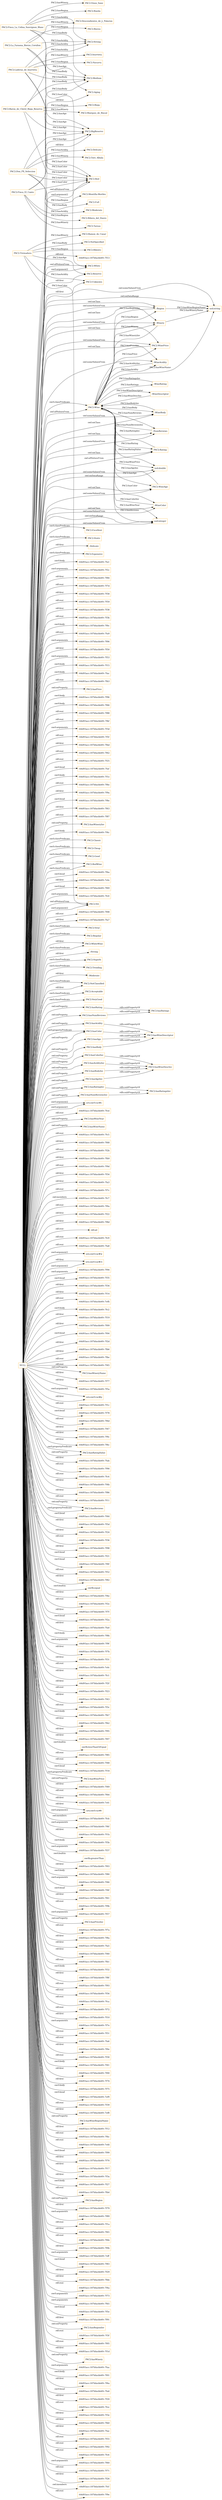 digraph ar2dtool_diagram { 
rankdir=LR;
size="1501"
node [shape = rectangle, color="orange"]; "PAC2:White" "PAC2:Wine" "PAC2:Excellent" "PAC2:Static" ":Delicate" "PAC2:Expensive" "PAC2:Aging" "PAC2:Classic" ":WineDescriptor" "PAC2:Cheap" ":Region" "PAC2:WinePrice" ":WineAcidity" "PAC2:Good" "PAC2:RedWine" "PAC2:Reserve" "PAC2:Viral" "PAC2:Rating" "PAC2:Regular" ":Winery" "PAC2:WineAge" "PAC2:WhiteWine" ":WineColor" "PAC2:Unknown" "PAC2:BigReserve" ":WineBody" ":Strong" ":WineRating" "PAC2:Superb" "PAC2:Red" "PAC2:Trending" ":Moderate" "PAC2:NotClassified" "PAC2:NotSpecified" ":NumReviews" "PAC2:Acceptable" "PAC2:VeryGood" "PAC2:NA" ; /*classes style*/
	"PAC2:Treixadura" -> "PAC2:Ribeiro" [ label = "PAC2:hasRegion" ];
	"PAC2:Treixadura" -> "PAC2:NA" [ label = "PAC2:hasColor" ];
	"PAC2:Treixadura" -> "PAC2:Reserve" [ label = "PAC2:hasAge" ];
	"PAC2:Treixadura" -> "PAC2:Ramon_do_Casar" [ label = "PAC2:hasWinery" ];
	"PAC2:Treixadura" -> "PAC2:NotSpecified" [ label = "PAC2:hasBody" ];
	"PAC2:Treixadura" -> "PAC2:Unknown" [ label = "PAC2:hasAcidity" ];
	"PAC2:hasNumReviews" -> "PAC2:hasRatings" [ label = "rdfs:subPropertyOf" ];
	"PAC2:hasBody" -> "PAC2:hasWineDescriptor" [ label = "rdfs:subPropertyOf" ];
	"PAC2:hasAgeInv" -> "PAC2:hasWineDescInv" [ label = "rdfs:subPropertyOf" ];
	"PAC2:Finca_El_Canto" -> "PAC2:Red" [ label = "PAC2:hasColor" ];
	"PAC2:Finca_El_Canto" -> "PAC2:Tarsus" [ label = "PAC2:hasWinery" ];
	"PAC2:Finca_El_Canto" -> "PAC2:BigReserve" [ label = "PAC2:hasAge" ];
	"PAC2:Finca_El_Canto" -> "PAC2:Medium" [ label = "PAC2:hasBody" ];
	"PAC2:Finca_El_Canto" -> "PAC2:Moderate" [ label = "PAC2:hasAcidity" ];
	"PAC2:Finca_El_Canto" -> "PAC2:Ribera_del_Duero" [ label = "PAC2:hasRegion" ];
	"PAC2:La_Faraona_Bierzo_Corullon" -> "PAC2:Bierzo" [ label = "PAC2:hasRegion" ];
	"PAC2:La_Faraona_Bierzo_Corullon" -> "PAC2:BigReserve" [ label = "PAC2:hasAge" ];
	"PAC2:La_Faraona_Bierzo_Corullon" -> "PAC2:Descendientes_de_J._Palacios" [ label = "PAC2:hasWinery" ];
	"PAC2:La_Faraona_Bierzo_Corullon" -> "PAC2:Medium" [ label = "PAC2:hasBody" ];
	"PAC2:La_Faraona_Bierzo_Corullon" -> "PAC2:Red" [ label = "PAC2:hasColor" ];
	"PAC2:La_Faraona_Bierzo_Corullon" -> "PAC2:Strong" [ label = "PAC2:hasAcidity" ];
	"PAC2:hasNumReviewsInv" -> "PAC2:hasRatingsInv" [ label = "rdfs:subPropertyOf" ];
	"PAC2:hasAcidity" -> "PAC2:hasWineDescriptor" [ label = "rdfs:subPropertyOf" ];
	"PAC2:hasColorInv" -> "PAC2:hasWineDescInv" [ label = "rdfs:subPropertyOf" ];
	"PAC2:hasRatingInv" -> "PAC2:hasRatingsInv" [ label = "rdfs:subPropertyOf" ];
	"PAC2:hasColor" -> "PAC2:hasWineDescriptor" [ label = "rdfs:subPropertyOf" ];
	"PAC2:hasRating" -> "PAC2:hasRatings" [ label = "rdfs:subPropertyOf" ];
	"NULL" -> "urn:swrl:var#c" [ label = "swrl:argument1" ];
	"NULL" -> "-64d93acc:187bfacbb49:-7fcd" [ label = "rdf:rest" ];
	"NULL" -> "PAC2:hasNumReviews" [ label = "owl:onProperty" ];
	"NULL" -> "PAC2:hasWineYear" [ label = "owl:onProperty" ];
	"NULL" -> "PAC2:hasWineName" [ label = "owl:onProperty" ];
	"NULL" -> "-64d93acc:187bfacbb49:-7fc5" [ label = "rdf:rest" ];
	"NULL" -> "-64d93acc:187bfacbb49:-7f68" [ label = "rdf:first" ];
	"NULL" -> "-64d93acc:187bfacbb49:-7f2b" [ label = "rdf:rest" ];
	"NULL" -> "-64d93acc:187bfacbb49:-7fb9" [ label = "rdf:first" ];
	"NULL" -> "-64d93acc:187bfacbb49:-7f9d" [ label = "rdf:rest" ];
	"NULL" -> "-64d93acc:187bfacbb49:-7f54" [ label = "rdf:first" ];
	"NULL" -> "PAC2:NotClassified" [ label = "rdf:first" ];
	"NULL" -> "PAC2:hasRating" [ label = "owl:onProperty" ];
	"NULL" -> "-64d93acc:187bfacbb49:-7fa3" [ label = "rdf:first" ];
	"NULL" -> "-64d93acc:187bfacbb49:-7f7c" [ label = "rdf:rest" ];
	"NULL" -> "-64d93acc:187bfacbb49:-7fc7" [ label = "owl:members" ];
	"NULL" -> "-64d93acc:187bfacbb49:-7f0a" [ label = "rdf:rest" ];
	"NULL" -> "-64d93acc:187bfacbb49:-7f22" [ label = "rdf:first" ];
	"NULL" -> ":WineAcidity" [ label = "owl:onClass" ];
	"NULL" -> "-64d93acc:187bfacbb49:-7f8d" [ label = "rdf:first" ];
	"NULL" -> "PAC2:Superb" [ label = "swrl:classPredicate" ];
	"NULL" -> "rdf:nil" [ label = "rdf:rest" ];
	"NULL" -> ":WineBody" [ label = "owl:someValuesFrom" ];
	"NULL" -> "-64d93acc:187bfacbb49:-7fc9" [ label = "rdf:rest" ];
	"NULL" -> ":Winery" [ label = "owl:someValuesFrom" ];
	"NULL" -> ":Winery" [ label = "owl:onClass" ];
	"NULL" -> "-64d93acc:187bfacbb49:-7fa8" [ label = "rdf:rest" ];
	"NULL" -> "urn:swrl:var#w" [ label = "swrl:argument1" ];
	"NULL" -> "urn:swrl:var#rv" [ label = "swrl:argument2" ];
	"NULL" -> "-64d93acc:187bfacbb49:-7f94" [ label = "swrl:arguments" ];
	"NULL" -> "-64d93acc:187bfacbb49:-7f35" [ label = "swrl:head" ];
	"NULL" -> "-64d93acc:187bfacbb49:-7f34" [ label = "rdf:first" ];
	"NULL" -> "PAC2:Cheap" [ label = "swrl:classPredicate" ];
	"NULL" -> "-64d93acc:187bfacbb49:-7f14" [ label = "rdf:first" ];
	"NULL" -> ":WineBody" [ label = "owl:onClass" ];
	"NULL" -> "-64d93acc:187bfacbb49:-7efb" [ label = "rdf:rest" ];
	"NULL" -> "-64d93acc:187bfacbb49:-7fc2" [ label = "swrl:body" ];
	"NULL" -> "PAC2:NA" [ label = "swrl:argument2" ];
	"NULL" -> "-64d93acc:187bfacbb49:-7f19" [ label = "rdf:first" ];
	"NULL" -> "PAC2:Rating" [ label = "owl:onClass" ];
	"NULL" -> "-64d93acc:187bfacbb49:-7f09" [ label = "rdf:first" ];
	"NULL" -> "PAC2:White" [ label = "owl:allValuesFrom" ];
	"NULL" -> "-64d93acc:187bfacbb49:-7f04" [ label = "swrl:head" ];
	"NULL" -> "-64d93acc:187bfacbb49:-7f2d" [ label = "rdf:first" ];
	"NULL" -> "-64d93acc:187bfacbb49:-7fb6" [ label = "rdf:first" ];
	"NULL" -> "-64d93acc:187bfacbb49:-7fbe" [ label = "rdf:rest" ];
	"NULL" -> "-64d93acc:187bfacbb49:-7f45" [ label = "rdf:rest" ];
	"NULL" -> "PAC2:hasWineryName" [ label = "owl:onProperty" ];
	"NULL" -> "-64d93acc:187bfacbb49:-7f77" [ label = "rdf:first" ];
	"NULL" -> "-64d93acc:187bfacbb49:-7f5a" [ label = "rdf:first" ];
	"NULL" -> "urn:swrl:var#p" [ label = "rdf:first" ];
	"NULL" -> "-64d93acc:187bfacbb49:-7f1c" [ label = "rdf:rest" ];
	"NULL" -> "-64d93acc:187bfacbb49:-7f78" [ label = "swrl:head" ];
	"NULL" -> "-64d93acc:187bfacbb49:-7f6d" [ label = "rdf:rest" ];
	"NULL" -> "-64d93acc:187bfacbb49:-7f47" [ label = "rdf:first" ];
	"NULL" -> "xsd:double" [ label = "owl:onDataRange" ];
	"NULL" -> "-64d93acc:187bfacbb49:-7f9c" [ label = "rdf:first" ];
	"NULL" -> "PAC2:hasAge" [ label = "owl:onProperty" ];
	"NULL" -> "-64d93acc:187bfacbb49:-7f6c" [ label = "rdf:first" ];
	"NULL" -> "PAC2:hasRatingValue" [ label = "owl:onProperty" ];
	"NULL" -> "-64d93acc:187bfacbb49:-7fab" [ label = "rdf:first" ];
	"NULL" -> "-64d93acc:187bfacbb49:-7f90" [ label = "rdf:rest" ];
	"NULL" -> "-64d93acc:187bfacbb49:-7fc4" [ label = "rdf:rest" ];
	"NULL" -> "-64d93acc:187bfacbb49:-7f4b" [ label = "rdf:first" ];
	"NULL" -> ":WineAcidity" [ label = "owl:someValuesFrom" ];
	"NULL" -> "-64d93acc:187bfacbb49:-7f86" [ label = "rdf:first" ];
	"NULL" -> "-64d93acc:187bfacbb49:-7f11" [ label = "rdf:rest" ];
	"NULL" -> "urn:swrl:var#p" [ label = "swrl:argument2" ];
	"NULL" -> "PAC2:hasReviews" [ label = "swrl:propertyPredicate" ];
	"NULL" -> "-64d93acc:187bfacbb49:-7f44" [ label = "swrl:head" ];
	"NULL" -> "xsd:string" [ label = "owl:someValuesFrom" ];
	"NULL" -> "-64d93acc:187bfacbb49:-7f5d" [ label = "rdf:first" ];
	"NULL" -> "PAC2:hasAcidity" [ label = "owl:onProperty" ];
	"NULL" -> "-64d93acc:187bfacbb49:-7f24" [ label = "rdf:first" ];
	"NULL" -> "-64d93acc:187bfacbb49:-7f36" [ label = "rdf:rest" ];
	"NULL" -> "-64d93acc:187bfacbb49:-7f98" [ label = "rdf:first" ];
	"NULL" -> "-64d93acc:187bfacbb49:-7f21" [ label = "swrl:head" ];
	"NULL" -> "-64d93acc:187bfacbb49:-7f0f" [ label = "swrl:head" ];
	"NULL" -> "-64d93acc:187bfacbb49:-7f52" [ label = "rdf:rest" ];
	"NULL" -> "-64d93acc:187bfacbb49:-7f82" [ label = "rdf:first" ];
	"NULL" -> "swrlb:equal" [ label = "swrl:builtin" ];
	"NULL" -> "PAC2:VeryGood" [ label = "swrl:classPredicate" ];
	"NULL" -> "-64d93acc:187bfacbb49:-7f4e" [ label = "rdf:first" ];
	"NULL" -> "-64d93acc:187bfacbb49:-7f2e" [ label = "rdf:rest" ];
	"NULL" -> "-64d93acc:187bfacbb49:-7f7f" [ label = "rdf:first" ];
	"NULL" -> "-64d93acc:187bfacbb49:-7f2a" [ label = "swrl:head" ];
	"NULL" -> "xsd:string" [ label = "owl:onDataRange" ];
	"NULL" -> "-64d93acc:187bfacbb49:-7fa0" [ label = "rdf:first" ];
	"NULL" -> ":Strong" [ label = "rdf:first" ];
	"NULL" -> "PAC2:hasBody" [ label = "owl:onProperty" ];
	"NULL" -> "PAC2:Red" [ label = "swrl:argument2" ];
	"NULL" -> "PAC2:hasAcidityInv" [ label = "owl:onProperty" ];
	"NULL" -> "-64d93acc:187bfacbb49:-7f8b" [ label = "swrl:body" ];
	"NULL" -> "-64d93acc:187bfacbb49:-7f9f" [ label = "swrl:arguments" ];
	"NULL" -> "-64d93acc:187bfacbb49:-7f7b" [ label = "rdf:first" ];
	"NULL" -> ":WineColor" [ label = "owl:someValuesFrom" ];
	"NULL" -> "-64d93acc:187bfacbb49:-7f31" [ label = "rdf:first" ];
	"NULL" -> "PAC2:Wine" [ label = "owl:allValuesFrom" ];
	"NULL" -> "-64d93acc:187bfacbb49:-7efe" [ label = "rdf:rest" ];
	"NULL" -> "-64d93acc:187bfacbb49:-7fc1" [ label = "rdf:first" ];
	"NULL" -> "-64d93acc:187bfacbb49:-7f2f" [ label = "rdf:first" ];
	"NULL" -> "PAC2:Expensive" [ label = "swrl:classPredicate" ];
	"NULL" -> "-64d93acc:187bfacbb49:-7f23" [ label = "rdf:rest" ];
	"NULL" -> ":Region" [ label = "owl:onClass" ];
	"NULL" -> "-64d93acc:187bfacbb49:-7f43" [ label = "rdf:first" ];
	"NULL" -> "-64d93acc:187bfacbb49:-7f3c" [ label = "rdf:rest" ];
	"NULL" -> "-64d93acc:187bfacbb49:-7fb7" [ label = "swrl:body" ];
	"NULL" -> "-64d93acc:187bfacbb49:-7fb2" [ label = "rdf:first" ];
	"NULL" -> "-64d93acc:187bfacbb49:-7f95" [ label = "rdf:first" ];
	"NULL" -> "-64d93acc:187bfacbb49:-7f07" [ label = "rdf:first" ];
	"NULL" -> "swrlb:lessThanOrEqual" [ label = "swrl:builtin" ];
	"NULL" -> "-64d93acc:187bfacbb49:-7f85" [ label = "rdf:rest" ];
	"NULL" -> ":Region" [ label = "owl:someValuesFrom" ];
	"NULL" -> "-64d93acc:187bfacbb49:-7f48" [ label = "rdf:rest" ];
	"NULL" -> "-64d93acc:187bfacbb49:-7f18" [ label = "swrl:head" ];
	"NULL" -> "PAC2:hasWinePrice" [ label = "owl:onProperty" ];
	"NULL" -> "-64d93acc:187bfacbb49:-7f49" [ label = "rdf:first" ];
	"NULL" -> "-64d93acc:187bfacbb49:-7f64" [ label = "rdf:rest" ];
	"NULL" -> "-64d93acc:187bfacbb49:-7efc" [ label = "rdf:first" ];
	"NULL" -> "urn:swrl:var#r" [ label = "swrl:argument2" ];
	"NULL" -> "-64d93acc:187bfacbb49:-7fcb" [ label = "owl:members" ];
	"NULL" -> "-64d93acc:187bfacbb49:-7f6f" [ label = "swrl:arguments" ];
	"NULL" -> "-64d93acc:187bfacbb49:-7f1b" [ label = "rdf:first" ];
	"NULL" -> ":Moderate" [ label = "rdf:first" ];
	"NULL" -> "-64d93acc:187bfacbb49:-7f5b" [ label = "swrl:body" ];
	"NULL" -> "-64d93acc:187bfacbb49:-7f37" [ label = "swrl:arguments" ];
	"NULL" -> "swrlb:greaterThan" [ label = "swrl:builtin" ];
	"NULL" -> "-64d93acc:187bfacbb49:-7f03" [ label = "rdf:first" ];
	"NULL" -> "-64d93acc:187bfacbb49:-7f80" [ label = "swrl:body" ];
	"NULL" -> "PAC2:White" [ label = "swrl:argument2" ];
	"NULL" -> "-64d93acc:187bfacbb49:-7f46" [ label = "swrl:arguments" ];
	"NULL" -> "-64d93acc:187bfacbb49:-7f4f" [ label = "swrl:head" ];
	"NULL" -> "-64d93acc:187bfacbb49:-7f61" [ label = "rdf:first" ];
	"NULL" -> "PAC2:RedWine" [ label = "swrl:classPredicate" ];
	"NULL" -> "PAC2:BigReserve" [ label = "rdf:first" ];
	"NULL" -> "PAC2:hasColor" [ label = "owl:onProperty" ];
	"NULL" -> "-64d93acc:187bfacbb49:-7f9b" [ label = "rdf:rest" ];
	"NULL" -> "-64d93acc:187bfacbb49:-7f57" [ label = "swrl:arguments" ];
	"NULL" -> "PAC2:hasPriceInv" [ label = "owl:onProperty" ];
	"NULL" -> "-64d93acc:187bfacbb49:-7f7a" [ label = "rdf:rest" ];
	"NULL" -> "PAC2:Trending" [ label = "swrl:classPredicate" ];
	"NULL" -> "-64d93acc:187bfacbb49:-7f8a" [ label = "rdf:first" ];
	"NULL" -> "-64d93acc:187bfacbb49:-7fa5" [ label = "rdf:first" ];
	"NULL" -> "-64d93acc:187bfacbb49:-7f40" [ label = "rdf:first" ];
	"NULL" -> "PAC2:Classic" [ label = "swrl:classPredicate" ];
	"NULL" -> "-64d93acc:187bfacbb49:-7fb1" [ label = "rdf:rest" ];
	"NULL" -> "-64d93acc:187bfacbb49:-7f32" [ label = "swrl:body" ];
	"NULL" -> "-64d93acc:187bfacbb49:-7f8f" [ label = "rdf:first" ];
	"NULL" -> "-64d93acc:187bfacbb49:-7f93" [ label = "rdf:rest" ];
	"NULL" -> "-64d93acc:187bfacbb49:-7f56" [ label = "rdf:rest" ];
	"NULL" -> "-64d93acc:187bfacbb49:-7fca" [ label = "rdf:rest" ];
	"NULL" -> "-64d93acc:187bfacbb49:-7f72" [ label = "rdf:rest" ];
	"NULL" -> "-64d93acc:187bfacbb49:-7f10" [ label = "rdf:first" ];
	"NULL" -> "-64d93acc:187bfacbb49:-7f7e" [ label = "swrl:arguments" ];
	"NULL" -> "-64d93acc:187bfacbb49:-7f51" [ label = "rdf:rest" ];
	"NULL" -> "-64d93acc:187bfacbb49:-7fa6" [ label = "rdf:rest" ];
	"NULL" -> "PAC2:hasColorInv" [ label = "owl:onProperty" ];
	"NULL" -> "PAC2:WineAge" [ label = "owl:onClass" ];
	"NULL" -> ":Delicate" [ label = "rdf:first" ];
	"NULL" -> "-64d93acc:187bfacbb49:-7f0e" [ label = "rdf:first" ];
	"NULL" -> "PAC2:Rating" [ label = "owl:allValuesFrom" ];
	"NULL" -> "-64d93acc:187bfacbb49:-7f30" [ label = "rdf:rest" ];
	"NULL" -> "-64d93acc:187bfacbb49:-7f41" [ label = "swrl:body" ];
	"NULL" -> "PAC2:Unknown" [ label = "rdf:first" ];
	"NULL" -> "PAC2:hasReviews" [ label = "owl:onProperty" ];
	"NULL" -> "-64d93acc:187bfacbb49:-7f00" [ label = "rdf:first" ];
	"NULL" -> "PAC2:Viral" [ label = "swrl:classPredicate" ];
	"NULL" -> "-64d93acc:187bfacbb49:-7f74" [ label = "rdf:first" ];
	"NULL" -> "-64d93acc:187bfacbb49:-7f75" [ label = "swrl:body" ];
	"NULL" -> "-64d93acc:187bfacbb49:-7ef9" [ label = "swrl:head" ];
	"NULL" -> "-64d93acc:187bfacbb49:-7f39" [ label = "rdf:rest" ];
	"NULL" -> "PAC2:hasWinePrice" [ label = "swrl:propertyPredicate" ];
	"NULL" -> "PAC2:NotClassified" [ label = "swrl:classPredicate" ];
	"NULL" -> "-64d93acc:187bfacbb49:-7ef8" [ label = "rdf:first" ];
	"NULL" -> "PAC2:hasColor" [ label = "swrl:propertyPredicate" ];
	"NULL" -> "PAC2:hasWineRegionName" [ label = "owl:onProperty" ];
	"NULL" -> "PAC2:WinePrice" [ label = "owl:onClass" ];
	"NULL" -> "-64d93acc:187bfacbb49:-7f12" [ label = "rdf:first" ];
	"NULL" -> "PAC2:Wine" [ label = "swrl:classPredicate" ];
	"NULL" -> "-64d93acc:187bfacbb49:-7fbc" [ label = "rdf:rest" ];
	"NULL" -> "-64d93acc:187bfacbb49:-7efd" [ label = "rdf:rest" ];
	"NULL" -> "-64d93acc:187bfacbb49:-7f99" [ label = "swrl:head" ];
	"NULL" -> "-64d93acc:187bfacbb49:-7f70" [ label = "rdf:first" ];
	"NULL" -> "-64d93acc:187bfacbb49:-7f17" [ label = "rdf:first" ];
	"NULL" -> "-64d93acc:187bfacbb49:-7f3a" [ label = "rdf:first" ];
	"NULL" -> "PAC2:Reserve" [ label = "rdf:first" ];
	"NULL" -> "-64d93acc:187bfacbb49:-7f27" [ label = "swrl:body" ];
	"NULL" -> "-64d93acc:187bfacbb49:-7fb4" [ label = "rdf:rest" ];
	"NULL" -> "PAC2:Red" [ label = "owl:allValuesFrom" ];
	"NULL" -> "PAC2:hasRegion" [ label = "owl:onProperty" ];
	"NULL" -> "-64d93acc:187bfacbb49:-7f79" [ label = "rdf:first" ];
	"NULL" -> "urn:swrl:var#rv" [ label = "rdf:first" ];
	"NULL" -> "-64d93acc:187bfacbb49:-7f89" [ label = "swrl:arguments" ];
	"NULL" -> "urn:swrl:var#r" [ label = "rdf:first" ];
	"NULL" -> "-64d93acc:187bfacbb49:-7f1a" [ label = "rdf:rest" ];
	"NULL" -> "-64d93acc:187bfacbb49:-7f65" [ label = "rdf:first" ];
	"NULL" -> "-64d93acc:187bfacbb49:-7f6b" [ label = "rdf:rest" ];
	"NULL" -> "-64d93acc:187bfacbb49:-7f0b" [ label = "rdf:first" ];
	"NULL" -> "-64d93acc:187bfacbb49:-7eff" [ label = "swrl:arguments" ];
	"NULL" -> "-64d93acc:187bfacbb49:-7f83" [ label = "swrl:head" ];
	"NULL" -> "-64d93acc:187bfacbb49:-7f29" [ label = "rdf:first" ];
	"NULL" -> "-64d93acc:187bfacbb49:-7fbb" [ label = "rdf:first" ];
	"NULL" -> "-64d93acc:187bfacbb49:-7f4a" [ label = "rdf:rest" ];
	"NULL" -> ":NumReviews" [ label = "owl:someValuesFrom" ];
	"NULL" -> "PAC2:Regular" [ label = "swrl:classPredicate" ];
	"NULL" -> "-64d93acc:187bfacbb49:-7f73" [ label = "swrl:arguments" ];
	"NULL" -> "-64d93acc:187bfacbb49:-7fb5" [ label = "swrl:arguments" ];
	"NULL" -> "-64d93acc:187bfacbb49:-7f5e" [ label = "swrl:head" ];
	"NULL" -> "xsd:double" [ label = "owl:someValuesFrom" ];
	"NULL" -> "-64d93acc:187bfacbb49:-7f91" [ label = "rdf:first" ];
	"NULL" -> "PAC2:hasRegionInv" [ label = "owl:onProperty" ];
	"NULL" -> "PAC2:hasRatingValue" [ label = "swrl:propertyPredicate" ];
	"NULL" -> "PAC2:Acceptable" [ label = "swrl:classPredicate" ];
	"NULL" -> "-64d93acc:187bfacbb49:-7f3f" [ label = "rdf:rest" ];
	"NULL" -> "-64d93acc:187bfacbb49:-7f05" [ label = "rdf:rest" ];
	"NULL" -> "-64d93acc:187bfacbb49:-7f1d" [ label = "rdf:first" ];
	"NULL" -> "xsd:integer" [ label = "owl:onDataRange" ];
	"NULL" -> "PAC2:hasWinery" [ label = "owl:onProperty" ];
	"NULL" -> "PAC2:Aging" [ label = "rdf:first" ];
	"NULL" -> "-64d93acc:187bfacbb49:-7faa" [ label = "swrl:arguments" ];
	"NULL" -> "PAC2:Static" [ label = "swrl:classPredicate" ];
	"NULL" -> "PAC2:hasAgeInv" [ label = "owl:onProperty" ];
	"NULL" -> "-64d93acc:187bfacbb49:-7f01" [ label = "swrl:body" ];
	"NULL" -> "-64d93acc:187bfacbb49:-7f6a" [ label = "rdf:first" ];
	"NULL" -> "PAC2:WhiteWine" [ label = "swrl:classPredicate" ];
	"NULL" -> "-64d93acc:187bfacbb49:-7fa4" [ label = "swrl:head" ];
	"NULL" -> "-64d93acc:187bfacbb49:-7f20" [ label = "rdf:first" ];
	"NULL" -> "PAC2:WineAge" [ label = "owl:someValuesFrom" ];
	"NULL" -> "-64d93acc:187bfacbb49:-7fce" [ label = "rdf:rest" ];
	"NULL" -> "-64d93acc:187bfacbb49:-7f3e" [ label = "rdf:first" ];
	"NULL" -> "PAC2:hasNumReviewsInv" [ label = "owl:onProperty" ];
	"NULL" -> "-64d93acc:187bfacbb49:-7fb0" [ label = "rdf:first" ];
	"NULL" -> "-64d93acc:187bfacbb49:-7fae" [ label = "rdf:first" ];
	"NULL" -> "-64d93acc:187bfacbb49:-7f55" [ label = "rdf:rest" ];
	"NULL" -> "-64d93acc:187bfacbb49:-7f92" [ label = "rdf:rest" ];
	"NULL" -> "PAC2:WinePrice" [ label = "owl:someValuesFrom" ];
	"NULL" -> "-64d93acc:187bfacbb49:-7fc6" [ label = "rdf:rest" ];
	"NULL" -> "PAC2:Excellent" [ label = "swrl:classPredicate" ];
	"NULL" -> "-64d93acc:187bfacbb49:-7f60" [ label = "swrl:arguments" ];
	"NULL" -> "-64d93acc:187bfacbb49:-7f71" [ label = "rdf:rest" ];
	"NULL" -> "-64d93acc:187bfacbb49:-7f26" [ label = "rdf:first" ];
	"NULL" -> "-64d93acc:187bfacbb49:-7fcf" [ label = "owl:members" ];
	"NULL" -> "PAC2:hasBodyInv" [ label = "owl:onProperty" ];
	"NULL" -> "-64d93acc:187bfacbb49:-7f9e" [ label = "rdf:rest" ];
	"NULL" -> "-64d93acc:187bfacbb49:-7f13" [ label = "rdf:rest" ];
	"NULL" -> "-64d93acc:187bfacbb49:-7fa1" [ label = "swrl:body" ];
	"NULL" -> "-64d93acc:187bfacbb49:-7f2c" [ label = "swrl:arguments" ];
	"NULL" -> "-64d93acc:187bfacbb49:-7f84" [ label = "rdf:first" ];
	"NULL" -> "PAC2:RedWine" [ label = "rdf:first" ];
	"NULL" -> "-64d93acc:187bfacbb49:-7f7d" [ label = "rdf:rest" ];
	"NULL" -> "xsd:integer" [ label = "owl:someValuesFrom" ];
	"NULL" -> "-64d93acc:187bfacbb49:-7f58" [ label = "rdf:first" ];
	"NULL" -> "-64d93acc:187bfacbb49:-7f59" [ label = "rdf:rest" ];
	"NULL" -> "-64d93acc:187bfacbb49:-7f38" [ label = "rdf:first" ];
	"NULL" -> "-64d93acc:187bfacbb49:-7f3b" [ label = "rdf:rest" ];
	"NULL" -> "-64d93acc:187bfacbb49:-7f0c" [ label = "swrl:body" ];
	"NULL" -> "PAC2:WhiteWine" [ label = "rdf:first" ];
	"NULL" -> "-64d93acc:187bfacbb49:-7fa9" [ label = "rdf:rest" ];
	"NULL" -> "urn:swrl:var#c" [ label = "swrl:argument2" ];
	"NULL" -> "-64d93acc:187bfacbb49:-7f06" [ label = "swrl:arguments" ];
	"NULL" -> "-64d93acc:187bfacbb49:-7f50" [ label = "rdf:first" ];
	"NULL" -> ":NumReviews" [ label = "owl:onClass" ];
	"NULL" -> "PAC2:Good" [ label = "swrl:classPredicate" ];
	"NULL" -> "-64d93acc:187bfacbb49:-7f53" [ label = "swrl:arguments" ];
	"NULL" -> "-64d93acc:187bfacbb49:-7f15" [ label = "swrl:body" ];
	"NULL" -> "-64d93acc:187bfacbb49:-7fac" [ label = "swrl:body" ];
	"NULL" -> "-64d93acc:187bfacbb49:-7fb3" [ label = "rdf:rest" ];
	"NULL" -> "PAC2:NA" [ label = "owl:allValuesFrom" ];
	"NULL" -> "PAC2:hasPrice" [ label = "owl:onProperty" ];
	"NULL" -> "-64d93acc:187bfacbb49:-7f96" [ label = "swrl:body" ];
	"NULL" -> "-64d93acc:187bfacbb49:-7f66" [ label = "swrl:body" ];
	"NULL" -> "-64d93acc:187bfacbb49:-7f88" [ label = "rdf:rest" ];
	"NULL" -> "-64d93acc:187bfacbb49:-7fbf" [ label = "rdf:rest" ];
	"NULL" -> "-64d93acc:187bfacbb49:-7f3d" [ label = "swrl:arguments" ];
	"NULL" -> "PAC2:hasRatingInv" [ label = "owl:onProperty" ];
	"NULL" -> "-64d93acc:187bfacbb49:-7f5f" [ label = "rdf:rest" ];
	"NULL" -> "-64d93acc:187bfacbb49:-7fbd" [ label = "rdf:first" ];
	"NULL" -> "-64d93acc:187bfacbb49:-7f62" [ label = "rdf:rest" ];
	"NULL" -> "-64d93acc:187bfacbb49:-7f25" [ label = "rdf:rest" ];
	"NULL" -> "-64d93acc:187bfacbb49:-7faf" [ label = "swrl:head" ];
	"NULL" -> "-64d93acc:187bfacbb49:-7f1e" [ label = "swrl:body" ];
	"NULL" -> "-64d93acc:187bfacbb49:-7f6e" [ label = "rdf:rest" ];
	"NULL" -> "-64d93acc:187bfacbb49:-7f9a" [ label = "rdf:first" ];
	"NULL" -> "-64d93acc:187bfacbb49:-7f8e" [ label = "swrl:head" ];
	"NULL" -> "-64d93acc:187bfacbb49:-7f63" [ label = "rdf:first" ];
	"NULL" -> "-64d93acc:187bfacbb49:-7f87" [ label = "rdf:rest" ];
	"NULL" -> "PAC2:hasWineryInv" [ label = "owl:onProperty" ];
	"NULL" -> "-64d93acc:187bfacbb49:-7f4c" [ label = "swrl:body" ];
	"NULL" -> "-64d93acc:187bfacbb49:-7fba" [ label = "swrl:head" ];
	"NULL" -> "-64d93acc:187bfacbb49:-7efa" [ label = "rdf:first" ];
	"NULL" -> "-64d93acc:187bfacbb49:-7f69" [ label = "swrl:head" ];
	"NULL" -> ":WineColor" [ label = "owl:onClass" ];
	"NULL" -> "-64d93acc:187bfacbb49:-7fc0" [ label = "swrl:arguments" ];
	"NULL" -> "-64d93acc:187bfacbb49:-7f08" [ label = "rdf:rest" ];
	"NULL" -> "-64d93acc:187bfacbb49:-7fa7" [ label = "rdf:first" ];
	"PAC2:Laderas_de_Inurrieta" -> "PAC2:Navarra" [ label = "PAC2:hasRegion" ];
	"PAC2:Laderas_de_Inurrieta" -> "PAC2:BigReserve" [ label = "PAC2:hasAge" ];
	"PAC2:Laderas_de_Inurrieta" -> "PAC2:Medium" [ label = "PAC2:hasBody" ];
	"PAC2:Laderas_de_Inurrieta" -> "PAC2:Red" [ label = "PAC2:hasColor" ];
	"PAC2:Laderas_de_Inurrieta" -> "PAC2:Inurrieta" [ label = "PAC2:hasWinery" ];
	"PAC2:Laderas_de_Inurrieta" -> "PAC2:Strong" [ label = "PAC2:hasAcidity" ];
	"PAC2:hasAcidityInv" -> "PAC2:hasWineDescInv" [ label = "rdfs:subPropertyOf" ];
	"PAC2:hasAge" -> "PAC2:hasWineDescriptor" [ label = "rdfs:subPropertyOf" ];
	"PAC2:Baron_de_Chirel_Rioja_Reserva" -> "PAC2:Strong" [ label = "PAC2:hasAcidity" ];
	"PAC2:Baron_de_Chirel_Rioja_Reserva" -> "PAC2:Rioja" [ label = "PAC2:hasRegion" ];
	"PAC2:Baron_de_Chirel_Rioja_Reserva" -> "PAC2:BigReserve" [ label = "PAC2:hasAge" ];
	"PAC2:Baron_de_Chirel_Rioja_Reserva" -> "PAC2:Red" [ label = "PAC2:hasColor" ];
	"PAC2:Baron_de_Chirel_Rioja_Reserva" -> "PAC2:Marques_de_Riscal" [ label = "PAC2:hasWinery" ];
	"PAC2:Baron_de_Chirel_Rioja_Reserva" -> "PAC2:Medium" [ label = "PAC2:hasBody" ];
	"PAC2:Don_PX_Seleccion" -> "PAC2:Montilla-Moriles" [ label = "PAC2:hasRegion" ];
	"PAC2:Don_PX_Seleccion" -> "PAC2:Full" [ label = "PAC2:hasBody" ];
	"PAC2:Don_PX_Seleccion" -> "PAC2:Delicate" [ label = "PAC2:hasAcidity" ];
	"PAC2:Don_PX_Seleccion" -> "PAC2:Red" [ label = "PAC2:hasColor" ];
	"PAC2:Don_PX_Seleccion" -> "PAC2:BigReserve" [ label = "PAC2:hasAge" ];
	"PAC2:Don_PX_Seleccion" -> "PAC2:Toro_Albala" [ label = "PAC2:hasWinery" ];
	"PAC2:hasBodyInv" -> "PAC2:hasWineDescInv" [ label = "rdfs:subPropertyOf" ];
	"PAC2:Finca_La_Colina_Sauvignon_Blanc" -> "PAC2:Strong" [ label = "PAC2:hasAcidity" ];
	"PAC2:Finca_La_Colina_Sauvignon_Blanc" -> "PAC2:Rueda" [ label = "PAC2:hasRegion" ];
	"PAC2:Finca_La_Colina_Sauvignon_Blanc" -> "PAC2:Medium" [ label = "PAC2:hasBody" ];
	"PAC2:Finca_La_Colina_Sauvignon_Blanc" -> "PAC2:Vinos_Sanz" [ label = "PAC2:hasWinery" ];
	"PAC2:Finca_La_Colina_Sauvignon_Blanc" -> "PAC2:White" [ label = "PAC2:hasColor" ];
	"PAC2:Finca_La_Colina_Sauvignon_Blanc" -> "PAC2:Aging" [ label = "PAC2:hasAge" ];
	":WineAcidity" -> "PAC2:Wine" [ label = "PAC2:hasAcidityInv" ];
	"PAC2:Wine" -> "PAC2:WinePrice" [ label = "PAC2:hasPrice" ];
	"PAC2:Rating" -> "PAC2:Wine" [ label = "PAC2:hasRatingInv" ];
	"PAC2:Wine" -> "xsd:integer" [ label = "PAC2:hasReviews" ];
	"PAC2:Wine" -> "PAC2:Rating" [ label = "PAC2:hasRating" ];
	"PAC2:WinePrice" -> "PAC2:Wine" [ label = "PAC2:hasPriceInv" ];
	"PAC2:Wine" -> ":NumReviews" [ label = "PAC2:hasNumReviews" ];
	"PAC2:Wine" -> "xsd:integer" [ label = "PAC2:hasWineYear" ];
	"PAC2:Wine" -> ":WineAcidity" [ label = "PAC2:hasAcidity" ];
	"PAC2:Wine" -> "PAC2:WineAge" [ label = "PAC2:hasAge" ];
	"PAC2:Wine" -> ":WineBody" [ label = "PAC2:hasBody" ];
	"PAC2:Wine" -> "xsd:double" [ label = "PAC2:hasRatingValue" ];
	"PAC2:Wine" -> ":WineColor" [ label = "PAC2:hasColor" ];
	":Winery" -> "PAC2:Wine" [ label = "PAC2:hasWineryInv" ];
	"PAC2:Wine" -> ":WineDescriptor" [ label = "PAC2:hasWineDescriptor" ];
	"PAC2:Wine" -> ":Region" [ label = "PAC2:hasRegion" ];
	":NumReviews" -> "PAC2:Wine" [ label = "PAC2:hasNumReviewsInv" ];
	"PAC2:Wine" -> "xsd:string" [ label = "PAC2:hasWineName" ];
	":WineDescriptor" -> "PAC2:Wine" [ label = "PAC2:hasWineDescInv" ];
	":WineBody" -> "PAC2:Wine" [ label = "PAC2:hasBodyInv" ];
	":Region" -> "PAC2:Wine" [ label = "PAC2:hasRegionInv" ];
	":WineRating" -> "PAC2:Wine" [ label = "PAC2:hasRatingsInv" ];
	"PAC2:WineAge" -> "PAC2:Wine" [ label = "PAC2:hasAgeInv" ];
	":Winery" -> "xsd:string" [ label = "PAC2:hasWineryName" ];
	"PAC2:Wine" -> ":WineRating" [ label = "PAC2:hasRatings" ];
	"PAC2:Wine" -> "xsd:double" [ label = "PAC2:hasWinePrice" ];
	":Region" -> "xsd:string" [ label = "PAC2:hasWineRegionName" ];
	"PAC2:Wine" -> ":Winery" [ label = "PAC2:hasWinery" ];
	":WineColor" -> "PAC2:Wine" [ label = "PAC2:hasColorInv" ];

}
